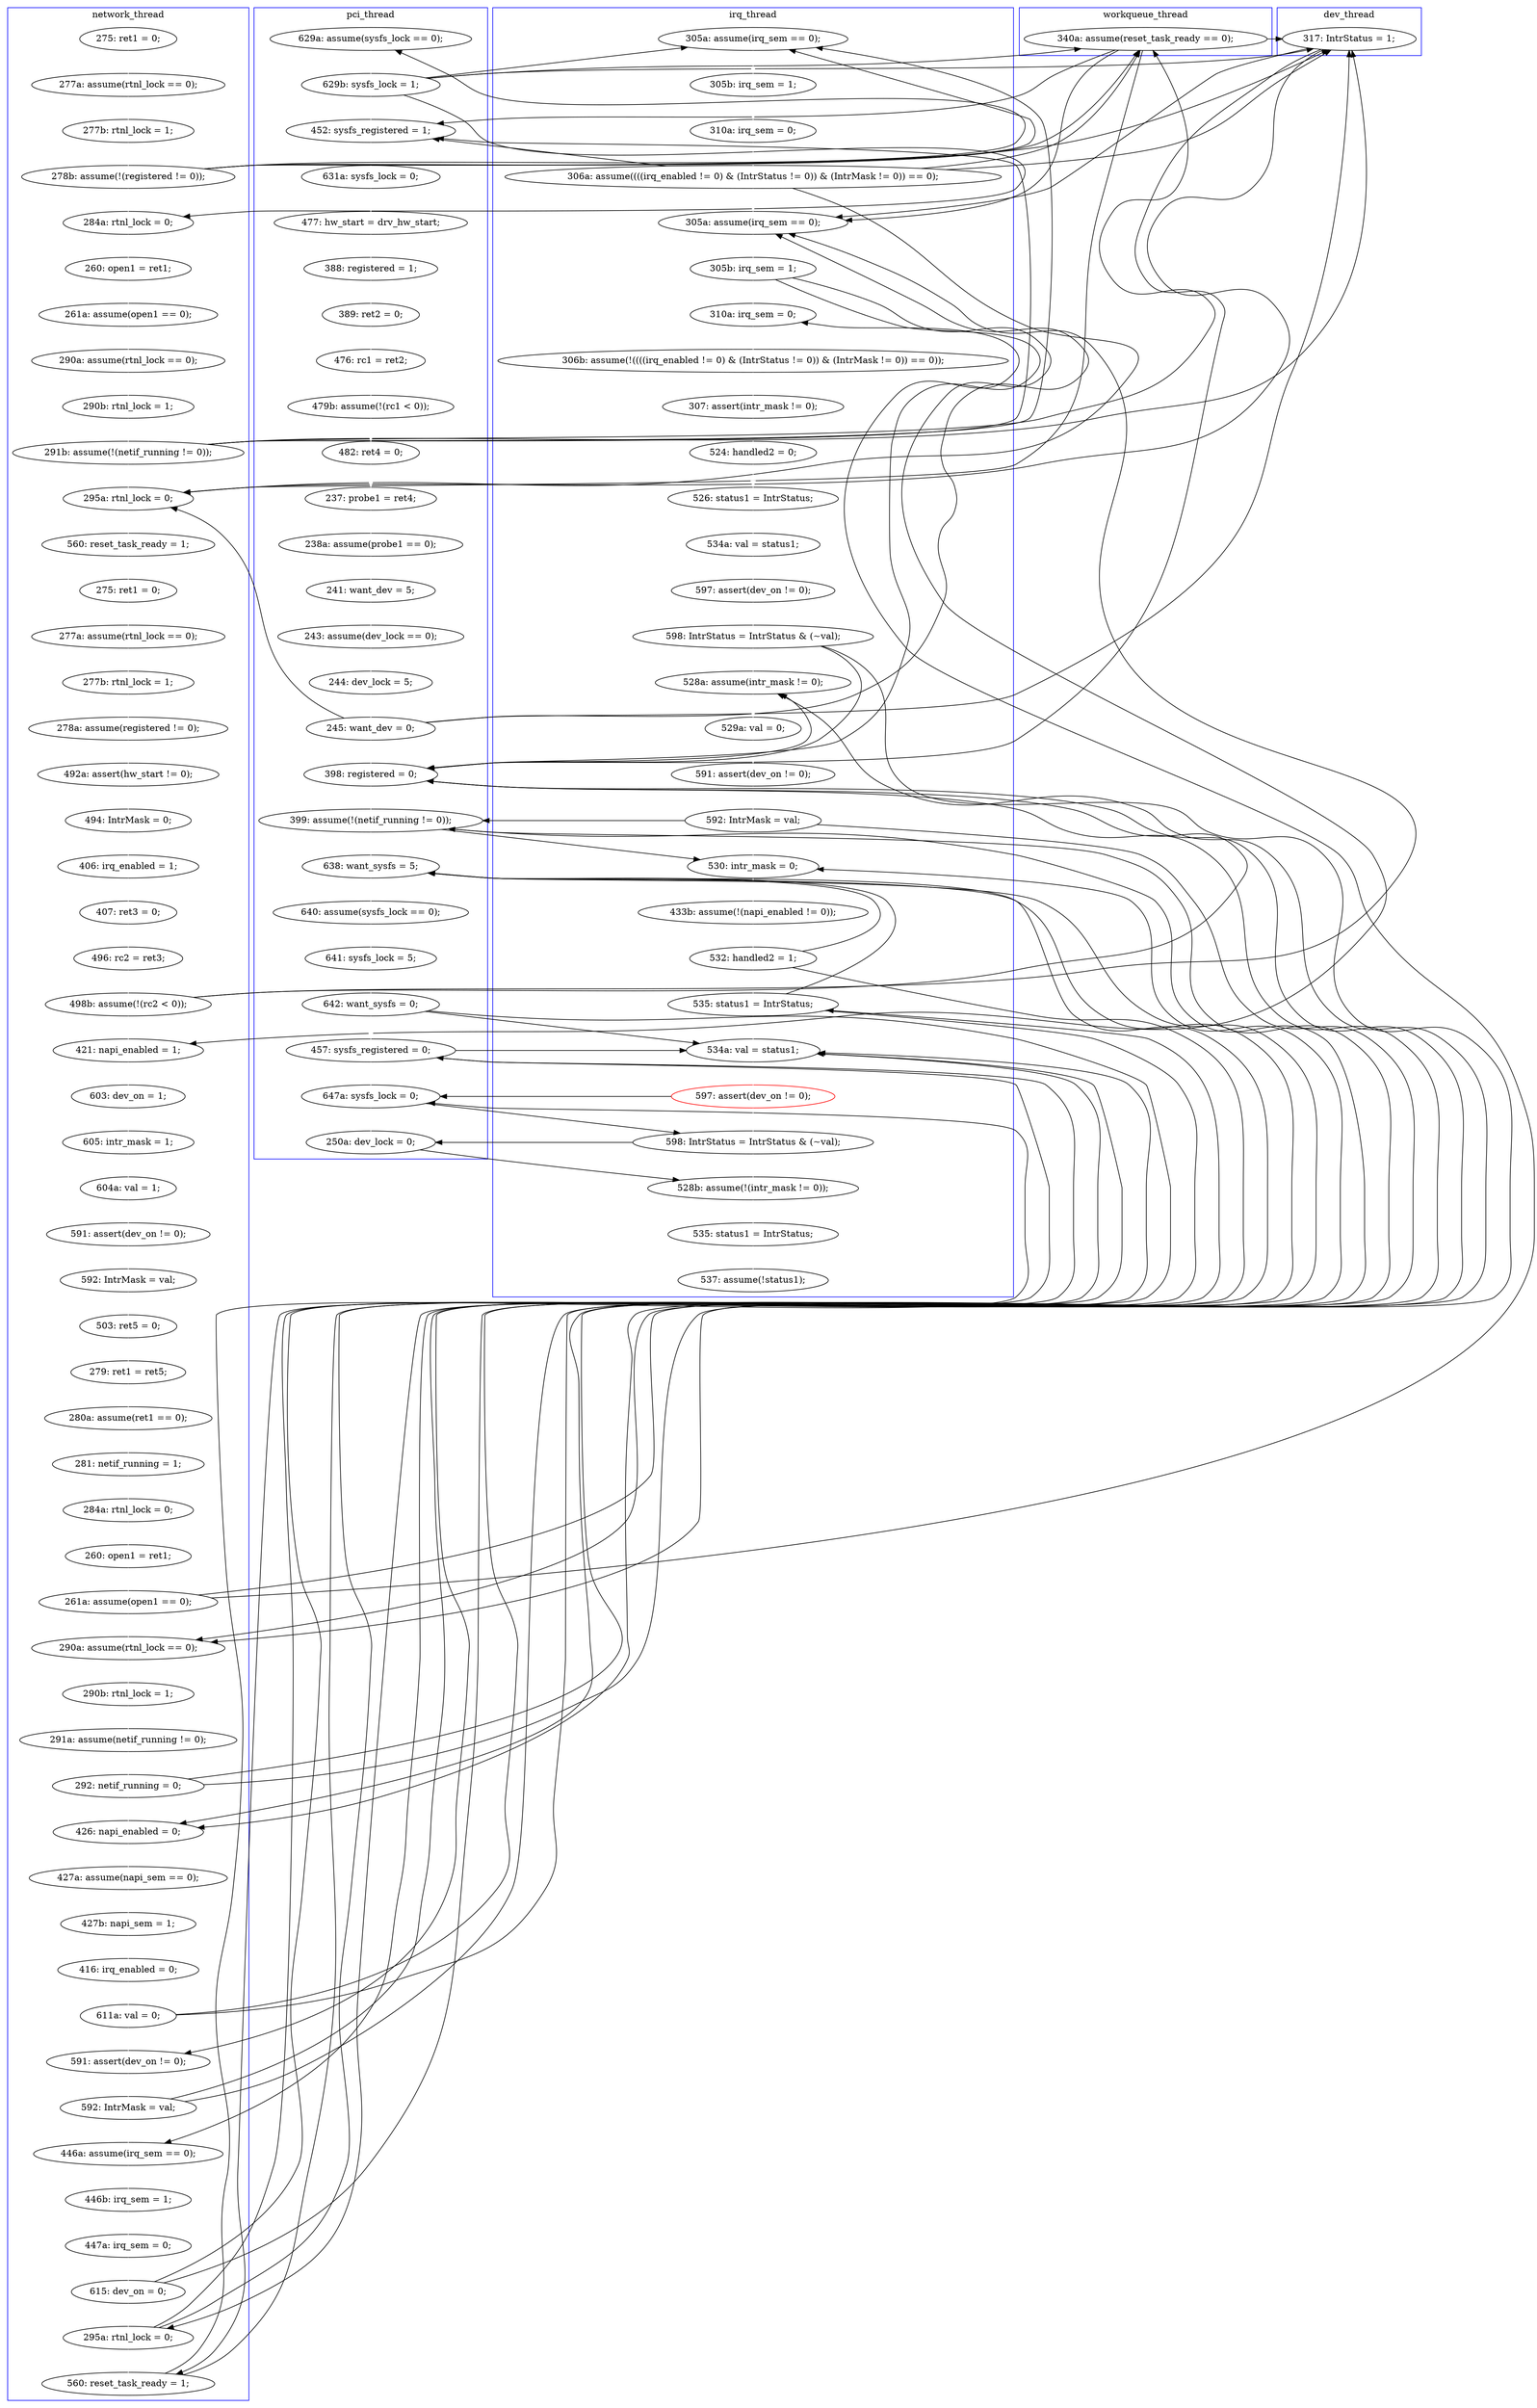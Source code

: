 digraph Counterexample {
	99 -> 100 [color = white, style = solid]
	44 -> 47 [color = white, style = solid]
	182 -> 184 [color = white, style = solid]
	39 -> 78 [color = white, style = solid]
	39 -> 70 [color = black, style = solid, constraint = false]
	248 -> 251 [color = black, style = solid, constraint = false]
	104 -> 139 [color = black, style = solid, constraint = false]
	232 -> 236 [color = white, style = solid]
	122 -> 127 [color = white, style = solid]
	133 -> 134 [color = white, style = solid]
	197 -> 200 [color = white, style = solid]
	252 -> 253 [color = white, style = solid]
	60 -> 70 [color = black, style = solid, constraint = false]
	102 -> 188 [color = white, style = solid]
	102 -> 104 [color = black, style = solid, constraint = false]
	56 -> 58 [color = white, style = solid]
	201 -> 225 [color = white, style = solid]
	180 -> 182 [color = white, style = solid]
	271 -> 279 [color = white, style = solid]
	138 -> 139 [color = black, style = solid, constraint = false]
	265 -> 266 [color = black, style = solid, constraint = false]
	107 -> 112 [color = white, style = solid]
	270 -> 271 [color = black, style = solid, constraint = false]
	127 -> 128 [color = white, style = solid]
	148 -> 149 [color = white, style = solid]
	47 -> 48 [color = white, style = solid]
	232 -> 251 [color = black, style = solid, constraint = false]
	280 -> 288 [color = white, style = solid]
	34 -> 70 [color = black, style = solid, constraint = false]
	98 -> 99 [color = white, style = solid]
	173 -> 179 [color = white, style = solid]
	288 -> 289 [color = white, style = solid]
	161 -> 162 [color = white, style = solid]
	209 -> 212 [color = white, style = solid]
	50 -> 55 [color = black, style = solid, constraint = false]
	185 -> 188 [color = black, style = solid, constraint = false]
	232 -> 234 [color = black, style = solid, constraint = false]
	118 -> 119 [color = white, style = solid]
	140 -> 143 [color = black, style = solid, constraint = false]
	100 -> 101 [color = white, style = solid]
	201 -> 204 [color = black, style = solid, constraint = false]
	191 -> 192 [color = white, style = solid]
	236 -> 251 [color = black, style = solid, constraint = false]
	185 -> 191 [color = black, style = solid, constraint = false]
	34 -> 104 [color = black, style = solid, constraint = false]
	70 -> 139 [color = black, style = solid, constraint = false]
	140 -> 169 [color = white, style = solid]
	236 -> 244 [color = black, style = solid, constraint = false]
	39 -> 40 [color = black, style = solid, constraint = false]
	94 -> 95 [color = white, style = solid]
	60 -> 139 [color = white, style = solid]
	184 -> 185 [color = white, style = solid]
	224 -> 225 [color = black, style = solid, constraint = false]
	101 -> 102 [color = white, style = solid]
	39 -> 104 [color = black, style = solid, constraint = false]
	212 -> 213 [color = white, style = solid]
	236 -> 266 [color = white, style = solid]
	83 -> 88 [color = white, style = solid]
	260 -> 271 [color = white, style = solid]
	27 -> 31 [color = white, style = solid]
	265 -> 271 [color = black, style = solid, constraint = false]
	235 -> 251 [color = black, style = solid, constraint = false]
	248 -> 266 [color = black, style = solid, constraint = false]
	279 -> 280 [color = black, style = solid, constraint = false]
	102 -> 107 [color = black, style = solid, constraint = false]
	254 -> 266 [color = black, style = solid, constraint = false]
	139 -> 140 [color = white, style = solid]
	201 -> 209 [color = black, style = solid, constraint = false]
	213 -> 219 [color = white, style = solid]
	171 -> 173 [color = white, style = solid]
	156 -> 159 [color = white, style = solid]
	246 -> 248 [color = white, style = solid]
	165 -> 191 [color = white, style = solid]
	273 -> 280 [color = white, style = solid]
	165 -> 188 [color = black, style = solid, constraint = false]
	179 -> 180 [color = white, style = solid]
	147 -> 148 [color = white, style = solid]
	152 -> 155 [color = white, style = solid]
	235 -> 236 [color = black, style = solid, constraint = false]
	104 -> 188 [color = black, style = solid, constraint = false]
	50 -> 104 [color = black, style = solid, constraint = false]
	40 -> 41 [color = white, style = solid]
	50 -> 70 [color = black, style = solid, constraint = false]
	95 -> 98 [color = white, style = solid]
	235 -> 244 [color = white, style = solid]
	259 -> 266 [color = black, style = solid, constraint = false]
	32 -> 34 [color = white, style = solid]
	244 -> 245 [color = white, style = solid]
	248 -> 259 [color = white, style = solid]
	138 -> 188 [color = black, style = solid, constraint = false]
	70 -> 107 [color = black, style = solid, constraint = false]
	188 -> 204 [color = white, style = solid]
	195 -> 196 [color = black, style = solid, constraint = false]
	38 -> 39 [color = white, style = solid]
	134 -> 135 [color = white, style = solid]
	48 -> 50 [color = white, style = solid]
	160 -> 161 [color = white, style = solid]
	138 -> 143 [color = white, style = solid]
	151 -> 152 [color = white, style = solid]
	159 -> 160 [color = white, style = solid]
	41 -> 44 [color = white, style = solid]
	200 -> 201 [color = white, style = solid]
	50 -> 107 [color = white, style = solid]
	81 -> 83 [color = white, style = solid]
	120 -> 122 [color = white, style = solid]
	60 -> 104 [color = black, style = solid, constraint = false]
	271 -> 273 [color = black, style = solid, constraint = false]
	260 -> 266 [color = black, style = solid, constraint = false]
	140 -> 188 [color = black, style = solid, constraint = false]
	60 -> 107 [color = black, style = solid, constraint = false]
	254 -> 260 [color = white, style = solid]
	185 -> 196 [color = white, style = solid]
	128 -> 133 [color = white, style = solid]
	90 -> 93 [color = white, style = solid]
	192 -> 194 [color = white, style = solid]
	55 -> 56 [color = white, style = solid]
	93 -> 94 [color = white, style = solid]
	104 -> 107 [color = black, style = solid, constraint = false]
	135 -> 138 [color = white, style = solid]
	143 -> 147 [color = white, style = solid]
	204 -> 209 [color = black, style = solid, constraint = false]
	194 -> 195 [color = white, style = solid]
	188 -> 196 [color = black, style = solid, constraint = false]
	204 -> 225 [color = black, style = solid, constraint = false]
	230 -> 232 [color = white, style = solid]
	70 -> 78 [color = black, style = solid, constraint = false]
	70 -> 104 [color = black, style = solid, constraint = false]
	266 -> 270 [color = white, style = solid]
	112 -> 118 [color = white, style = solid]
	34 -> 55 [color = black, style = solid, constraint = false]
	273 -> 279 [color = black, style = solid, constraint = false]
	260 -> 265 [color = black, style = solid, constraint = false]
	253 -> 254 [color = white, style = solid]
	31 -> 32 [color = white, style = solid]
	195 -> 204 [color = black, style = solid, constraint = false]
	196 -> 197 [color = white, style = solid]
	89 -> 90 [color = white, style = solid]
	225 -> 230 [color = white, style = solid]
	60 -> 78 [color = black, style = solid, constraint = false]
	162 -> 165 [color = white, style = solid]
	169 -> 171 [color = white, style = solid]
	219 -> 224 [color = white, style = solid]
	149 -> 151 [color = white, style = solid]
	224 -> 251 [color = black, style = solid, constraint = false]
	165 -> 169 [color = black, style = solid, constraint = false]
	88 -> 89 [color = white, style = solid]
	195 -> 209 [color = white, style = solid]
	234 -> 235 [color = white, style = solid]
	78 -> 81 [color = white, style = solid]
	259 -> 265 [color = white, style = solid]
	224 -> 234 [color = white, style = solid]
	251 -> 252 [color = white, style = solid]
	58 -> 60 [color = white, style = solid]
	34 -> 38 [color = black, style = solid, constraint = false]
	34 -> 40 [color = white, style = solid]
	102 -> 139 [color = black, style = solid, constraint = false]
	204 -> 251 [color = white, style = solid]
	50 -> 78 [color = black, style = solid, constraint = false]
	119 -> 120 [color = white, style = solid]
	254 -> 259 [color = black, style = solid, constraint = false]
	245 -> 246 [color = white, style = solid]
	39 -> 55 [color = black, style = solid, constraint = false]
	270 -> 273 [color = white, style = solid]
	188 -> 191 [color = black, style = solid, constraint = false]
	155 -> 156 [color = white, style = solid]
	259 -> 260 [color = black, style = solid, constraint = false]
	subgraph cluster5 {
		label = workqueue_thread
		color = blue
		70  [label = "340a: assume(reset_task_ready == 0);"]
	}
	subgraph cluster3 {
		label = irq_thread
		color = blue
		197  [label = "529a: val = 0;"]
		179  [label = "524: handled2 = 0;"]
		230  [label = "433b: assume(!(napi_enabled != 0));"]
		56  [label = "305b: irq_sem = 1;"]
		236  [label = "535: status1 = IntrStatus;"]
		140  [label = "305b: irq_sem = 1;"]
		173  [label = "307: assert(intr_mask != 0);"]
		171  [label = "306b: assume(!((((irq_enabled != 0) & (IntrStatus != 0)) & (IntrMask != 0)) == 0));"]
		58  [label = "310a: irq_sem = 0;"]
		201  [label = "592: IntrMask = val;"]
		288  [label = "535: status1 = IntrStatus;"]
		273  [label = "598: IntrStatus = IntrStatus & (~val);"]
		60  [label = "306a: assume((((irq_enabled != 0) & (IntrStatus != 0)) & (IntrMask != 0)) == 0);"]
		182  [label = "534a: val = status1;"]
		185  [label = "598: IntrStatus = IntrStatus & (~val);"]
		266  [label = "534a: val = status1;"]
		169  [label = "310a: irq_sem = 0;"]
		180  [label = "526: status1 = IntrStatus;"]
		184  [label = "597: assert(dev_on != 0);"]
		55  [label = "305a: assume(irq_sem == 0);"]
		200  [label = "591: assert(dev_on != 0);"]
		196  [label = "528a: assume(intr_mask != 0);"]
		289  [label = "537: assume(!status1);"]
		232  [label = "532: handled2 = 1;"]
		225  [label = "530: intr_mask = 0;"]
		270  [label = "597: assert(dev_on != 0);", color = red]
		139  [label = "305a: assume(irq_sem == 0);"]
		280  [label = "528b: assume(!(intr_mask != 0));"]
	}
	subgraph cluster7 {
		label = dev_thread
		color = blue
		104  [label = "317: IntrStatus = 1;"]
	}
	subgraph cluster1 {
		label = pci_thread
		color = blue
		204  [label = "399: assume(!(netif_running != 0));"]
		38  [label = "629a: assume(sysfs_lock == 0);"]
		279  [label = "250a: dev_lock = 0;"]
		271  [label = "647a: sysfs_lock = 0;"]
		99  [label = "241: want_dev = 5;"]
		260  [label = "457: sysfs_registered = 0;"]
		251  [label = "638: want_sysfs = 5;"]
		90  [label = "476: rc1 = ret2;"]
		100  [label = "243: assume(dev_lock == 0);"]
		88  [label = "388: registered = 1;"]
		94  [label = "482: ret4 = 0;"]
		93  [label = "479b: assume(!(rc1 < 0));"]
		39  [label = "629b: sysfs_lock = 1;"]
		252  [label = "640: assume(sysfs_lock == 0);"]
		95  [label = "237: probe1 = ret4;"]
		83  [label = "477: hw_start = drv_hw_start;"]
		98  [label = "238a: assume(probe1 == 0);"]
		254  [label = "642: want_sysfs = 0;"]
		188  [label = "398: registered = 0;"]
		81  [label = "631a: sysfs_lock = 0;"]
		102  [label = "245: want_dev = 0;"]
		78  [label = "452: sysfs_registered = 1;"]
		253  [label = "641: sysfs_lock = 5;"]
		89  [label = "389: ret2 = 0;"]
		101  [label = "244: dev_lock = 5;"]
	}
	subgraph cluster2 {
		label = network_thread
		color = blue
		162  [label = "260: open1 = ret1;"]
		107  [label = "295a: rtnl_lock = 0;"]
		224  [label = "611a: val = 0;"]
		161  [label = "284a: rtnl_lock = 0;"]
		119  [label = "277a: assume(rtnl_lock == 0);"]
		118  [label = "275: ret1 = 0;"]
		31  [label = "277a: assume(rtnl_lock == 0);"]
		213  [label = "427b: napi_sem = 1;"]
		41  [label = "260: open1 = ret1;"]
		122  [label = "278a: assume(registered != 0);"]
		209  [label = "426: napi_enabled = 0;"]
		128  [label = "494: IntrMask = 0;"]
		151  [label = "591: assert(dev_on != 0);"]
		27  [label = "275: ret1 = 0;"]
		245  [label = "446b: irq_sem = 1;"]
		47  [label = "290a: assume(rtnl_lock == 0);"]
		147  [label = "603: dev_on = 1;"]
		44  [label = "261a: assume(open1 == 0);"]
		40  [label = "284a: rtnl_lock = 0;"]
		159  [label = "280a: assume(ret1 == 0);"]
		192  [label = "290b: rtnl_lock = 1;"]
		120  [label = "277b: rtnl_lock = 1;"]
		191  [label = "290a: assume(rtnl_lock == 0);"]
		160  [label = "281: netif_running = 1;"]
		134  [label = "407: ret3 = 0;"]
		138  [label = "498b: assume(!(rc2 < 0));"]
		133  [label = "406: irq_enabled = 1;"]
		219  [label = "416: irq_enabled = 0;"]
		135  [label = "496: rc2 = ret3;"]
		265  [label = "560: reset_task_ready = 1;"]
		195  [label = "292: netif_running = 0;"]
		32  [label = "277b: rtnl_lock = 1;"]
		244  [label = "446a: assume(irq_sem == 0);"]
		235  [label = "592: IntrMask = val;"]
		148  [label = "605: intr_mask = 1;"]
		234  [label = "591: assert(dev_on != 0);"]
		155  [label = "503: ret5 = 0;"]
		156  [label = "279: ret1 = ret5;"]
		48  [label = "290b: rtnl_lock = 1;"]
		152  [label = "592: IntrMask = val;"]
		248  [label = "615: dev_on = 0;"]
		143  [label = "421: napi_enabled = 1;"]
		34  [label = "278b: assume(!(registered != 0));"]
		212  [label = "427a: assume(napi_sem == 0);"]
		246  [label = "447a: irq_sem = 0;"]
		149  [label = "604a: val = 1;"]
		165  [label = "261a: assume(open1 == 0);"]
		112  [label = "560: reset_task_ready = 1;"]
		50  [label = "291b: assume(!(netif_running != 0));"]
		127  [label = "492a: assert(hw_start != 0);"]
		259  [label = "295a: rtnl_lock = 0;"]
		194  [label = "291a: assume(netif_running != 0);"]
	}
}